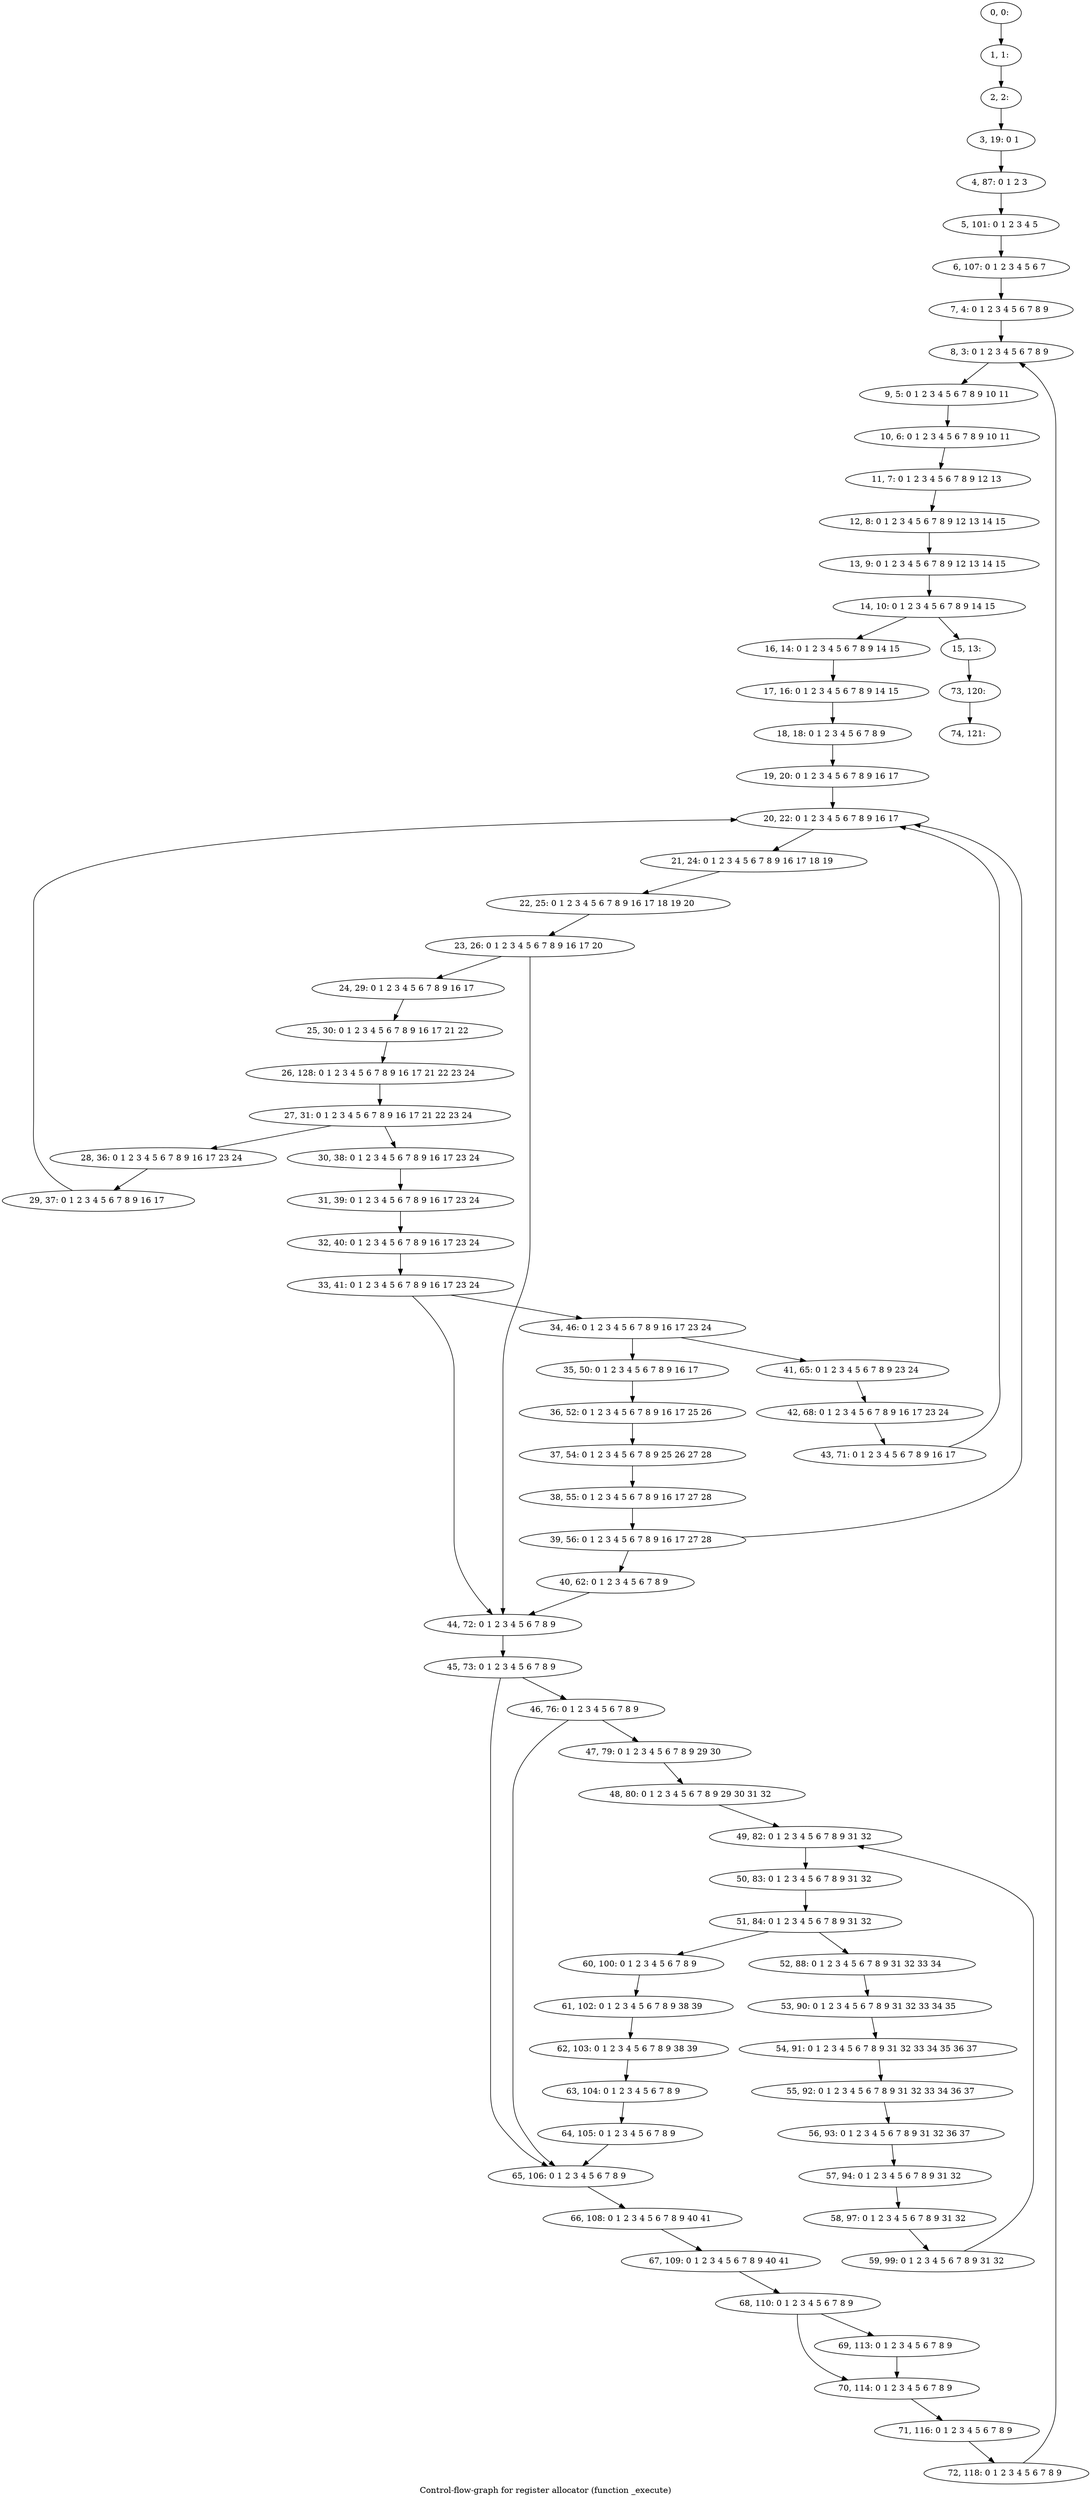 digraph G {
graph [label="Control-flow-graph for register allocator (function _execute)"]
0[label="0, 0: "];
1[label="1, 1: "];
2[label="2, 2: "];
3[label="3, 19: 0 1 "];
4[label="4, 87: 0 1 2 3 "];
5[label="5, 101: 0 1 2 3 4 5 "];
6[label="6, 107: 0 1 2 3 4 5 6 7 "];
7[label="7, 4: 0 1 2 3 4 5 6 7 8 9 "];
8[label="8, 3: 0 1 2 3 4 5 6 7 8 9 "];
9[label="9, 5: 0 1 2 3 4 5 6 7 8 9 10 11 "];
10[label="10, 6: 0 1 2 3 4 5 6 7 8 9 10 11 "];
11[label="11, 7: 0 1 2 3 4 5 6 7 8 9 12 13 "];
12[label="12, 8: 0 1 2 3 4 5 6 7 8 9 12 13 14 15 "];
13[label="13, 9: 0 1 2 3 4 5 6 7 8 9 12 13 14 15 "];
14[label="14, 10: 0 1 2 3 4 5 6 7 8 9 14 15 "];
15[label="15, 13: "];
16[label="16, 14: 0 1 2 3 4 5 6 7 8 9 14 15 "];
17[label="17, 16: 0 1 2 3 4 5 6 7 8 9 14 15 "];
18[label="18, 18: 0 1 2 3 4 5 6 7 8 9 "];
19[label="19, 20: 0 1 2 3 4 5 6 7 8 9 16 17 "];
20[label="20, 22: 0 1 2 3 4 5 6 7 8 9 16 17 "];
21[label="21, 24: 0 1 2 3 4 5 6 7 8 9 16 17 18 19 "];
22[label="22, 25: 0 1 2 3 4 5 6 7 8 9 16 17 18 19 20 "];
23[label="23, 26: 0 1 2 3 4 5 6 7 8 9 16 17 20 "];
24[label="24, 29: 0 1 2 3 4 5 6 7 8 9 16 17 "];
25[label="25, 30: 0 1 2 3 4 5 6 7 8 9 16 17 21 22 "];
26[label="26, 128: 0 1 2 3 4 5 6 7 8 9 16 17 21 22 23 24 "];
27[label="27, 31: 0 1 2 3 4 5 6 7 8 9 16 17 21 22 23 24 "];
28[label="28, 36: 0 1 2 3 4 5 6 7 8 9 16 17 23 24 "];
29[label="29, 37: 0 1 2 3 4 5 6 7 8 9 16 17 "];
30[label="30, 38: 0 1 2 3 4 5 6 7 8 9 16 17 23 24 "];
31[label="31, 39: 0 1 2 3 4 5 6 7 8 9 16 17 23 24 "];
32[label="32, 40: 0 1 2 3 4 5 6 7 8 9 16 17 23 24 "];
33[label="33, 41: 0 1 2 3 4 5 6 7 8 9 16 17 23 24 "];
34[label="34, 46: 0 1 2 3 4 5 6 7 8 9 16 17 23 24 "];
35[label="35, 50: 0 1 2 3 4 5 6 7 8 9 16 17 "];
36[label="36, 52: 0 1 2 3 4 5 6 7 8 9 16 17 25 26 "];
37[label="37, 54: 0 1 2 3 4 5 6 7 8 9 25 26 27 28 "];
38[label="38, 55: 0 1 2 3 4 5 6 7 8 9 16 17 27 28 "];
39[label="39, 56: 0 1 2 3 4 5 6 7 8 9 16 17 27 28 "];
40[label="40, 62: 0 1 2 3 4 5 6 7 8 9 "];
41[label="41, 65: 0 1 2 3 4 5 6 7 8 9 23 24 "];
42[label="42, 68: 0 1 2 3 4 5 6 7 8 9 16 17 23 24 "];
43[label="43, 71: 0 1 2 3 4 5 6 7 8 9 16 17 "];
44[label="44, 72: 0 1 2 3 4 5 6 7 8 9 "];
45[label="45, 73: 0 1 2 3 4 5 6 7 8 9 "];
46[label="46, 76: 0 1 2 3 4 5 6 7 8 9 "];
47[label="47, 79: 0 1 2 3 4 5 6 7 8 9 29 30 "];
48[label="48, 80: 0 1 2 3 4 5 6 7 8 9 29 30 31 32 "];
49[label="49, 82: 0 1 2 3 4 5 6 7 8 9 31 32 "];
50[label="50, 83: 0 1 2 3 4 5 6 7 8 9 31 32 "];
51[label="51, 84: 0 1 2 3 4 5 6 7 8 9 31 32 "];
52[label="52, 88: 0 1 2 3 4 5 6 7 8 9 31 32 33 34 "];
53[label="53, 90: 0 1 2 3 4 5 6 7 8 9 31 32 33 34 35 "];
54[label="54, 91: 0 1 2 3 4 5 6 7 8 9 31 32 33 34 35 36 37 "];
55[label="55, 92: 0 1 2 3 4 5 6 7 8 9 31 32 33 34 36 37 "];
56[label="56, 93: 0 1 2 3 4 5 6 7 8 9 31 32 36 37 "];
57[label="57, 94: 0 1 2 3 4 5 6 7 8 9 31 32 "];
58[label="58, 97: 0 1 2 3 4 5 6 7 8 9 31 32 "];
59[label="59, 99: 0 1 2 3 4 5 6 7 8 9 31 32 "];
60[label="60, 100: 0 1 2 3 4 5 6 7 8 9 "];
61[label="61, 102: 0 1 2 3 4 5 6 7 8 9 38 39 "];
62[label="62, 103: 0 1 2 3 4 5 6 7 8 9 38 39 "];
63[label="63, 104: 0 1 2 3 4 5 6 7 8 9 "];
64[label="64, 105: 0 1 2 3 4 5 6 7 8 9 "];
65[label="65, 106: 0 1 2 3 4 5 6 7 8 9 "];
66[label="66, 108: 0 1 2 3 4 5 6 7 8 9 40 41 "];
67[label="67, 109: 0 1 2 3 4 5 6 7 8 9 40 41 "];
68[label="68, 110: 0 1 2 3 4 5 6 7 8 9 "];
69[label="69, 113: 0 1 2 3 4 5 6 7 8 9 "];
70[label="70, 114: 0 1 2 3 4 5 6 7 8 9 "];
71[label="71, 116: 0 1 2 3 4 5 6 7 8 9 "];
72[label="72, 118: 0 1 2 3 4 5 6 7 8 9 "];
73[label="73, 120: "];
74[label="74, 121: "];
0->1 ;
1->2 ;
2->3 ;
3->4 ;
4->5 ;
5->6 ;
6->7 ;
7->8 ;
8->9 ;
9->10 ;
10->11 ;
11->12 ;
12->13 ;
13->14 ;
14->15 ;
14->16 ;
15->73 ;
16->17 ;
17->18 ;
18->19 ;
19->20 ;
20->21 ;
21->22 ;
22->23 ;
23->24 ;
23->44 ;
24->25 ;
25->26 ;
26->27 ;
27->28 ;
27->30 ;
28->29 ;
29->20 ;
30->31 ;
31->32 ;
32->33 ;
33->34 ;
33->44 ;
34->35 ;
34->41 ;
35->36 ;
36->37 ;
37->38 ;
38->39 ;
39->40 ;
39->20 ;
40->44 ;
41->42 ;
42->43 ;
43->20 ;
44->45 ;
45->46 ;
45->65 ;
46->47 ;
46->65 ;
47->48 ;
48->49 ;
49->50 ;
50->51 ;
51->52 ;
51->60 ;
52->53 ;
53->54 ;
54->55 ;
55->56 ;
56->57 ;
57->58 ;
58->59 ;
59->49 ;
60->61 ;
61->62 ;
62->63 ;
63->64 ;
64->65 ;
65->66 ;
66->67 ;
67->68 ;
68->69 ;
68->70 ;
69->70 ;
70->71 ;
71->72 ;
72->8 ;
73->74 ;
}
